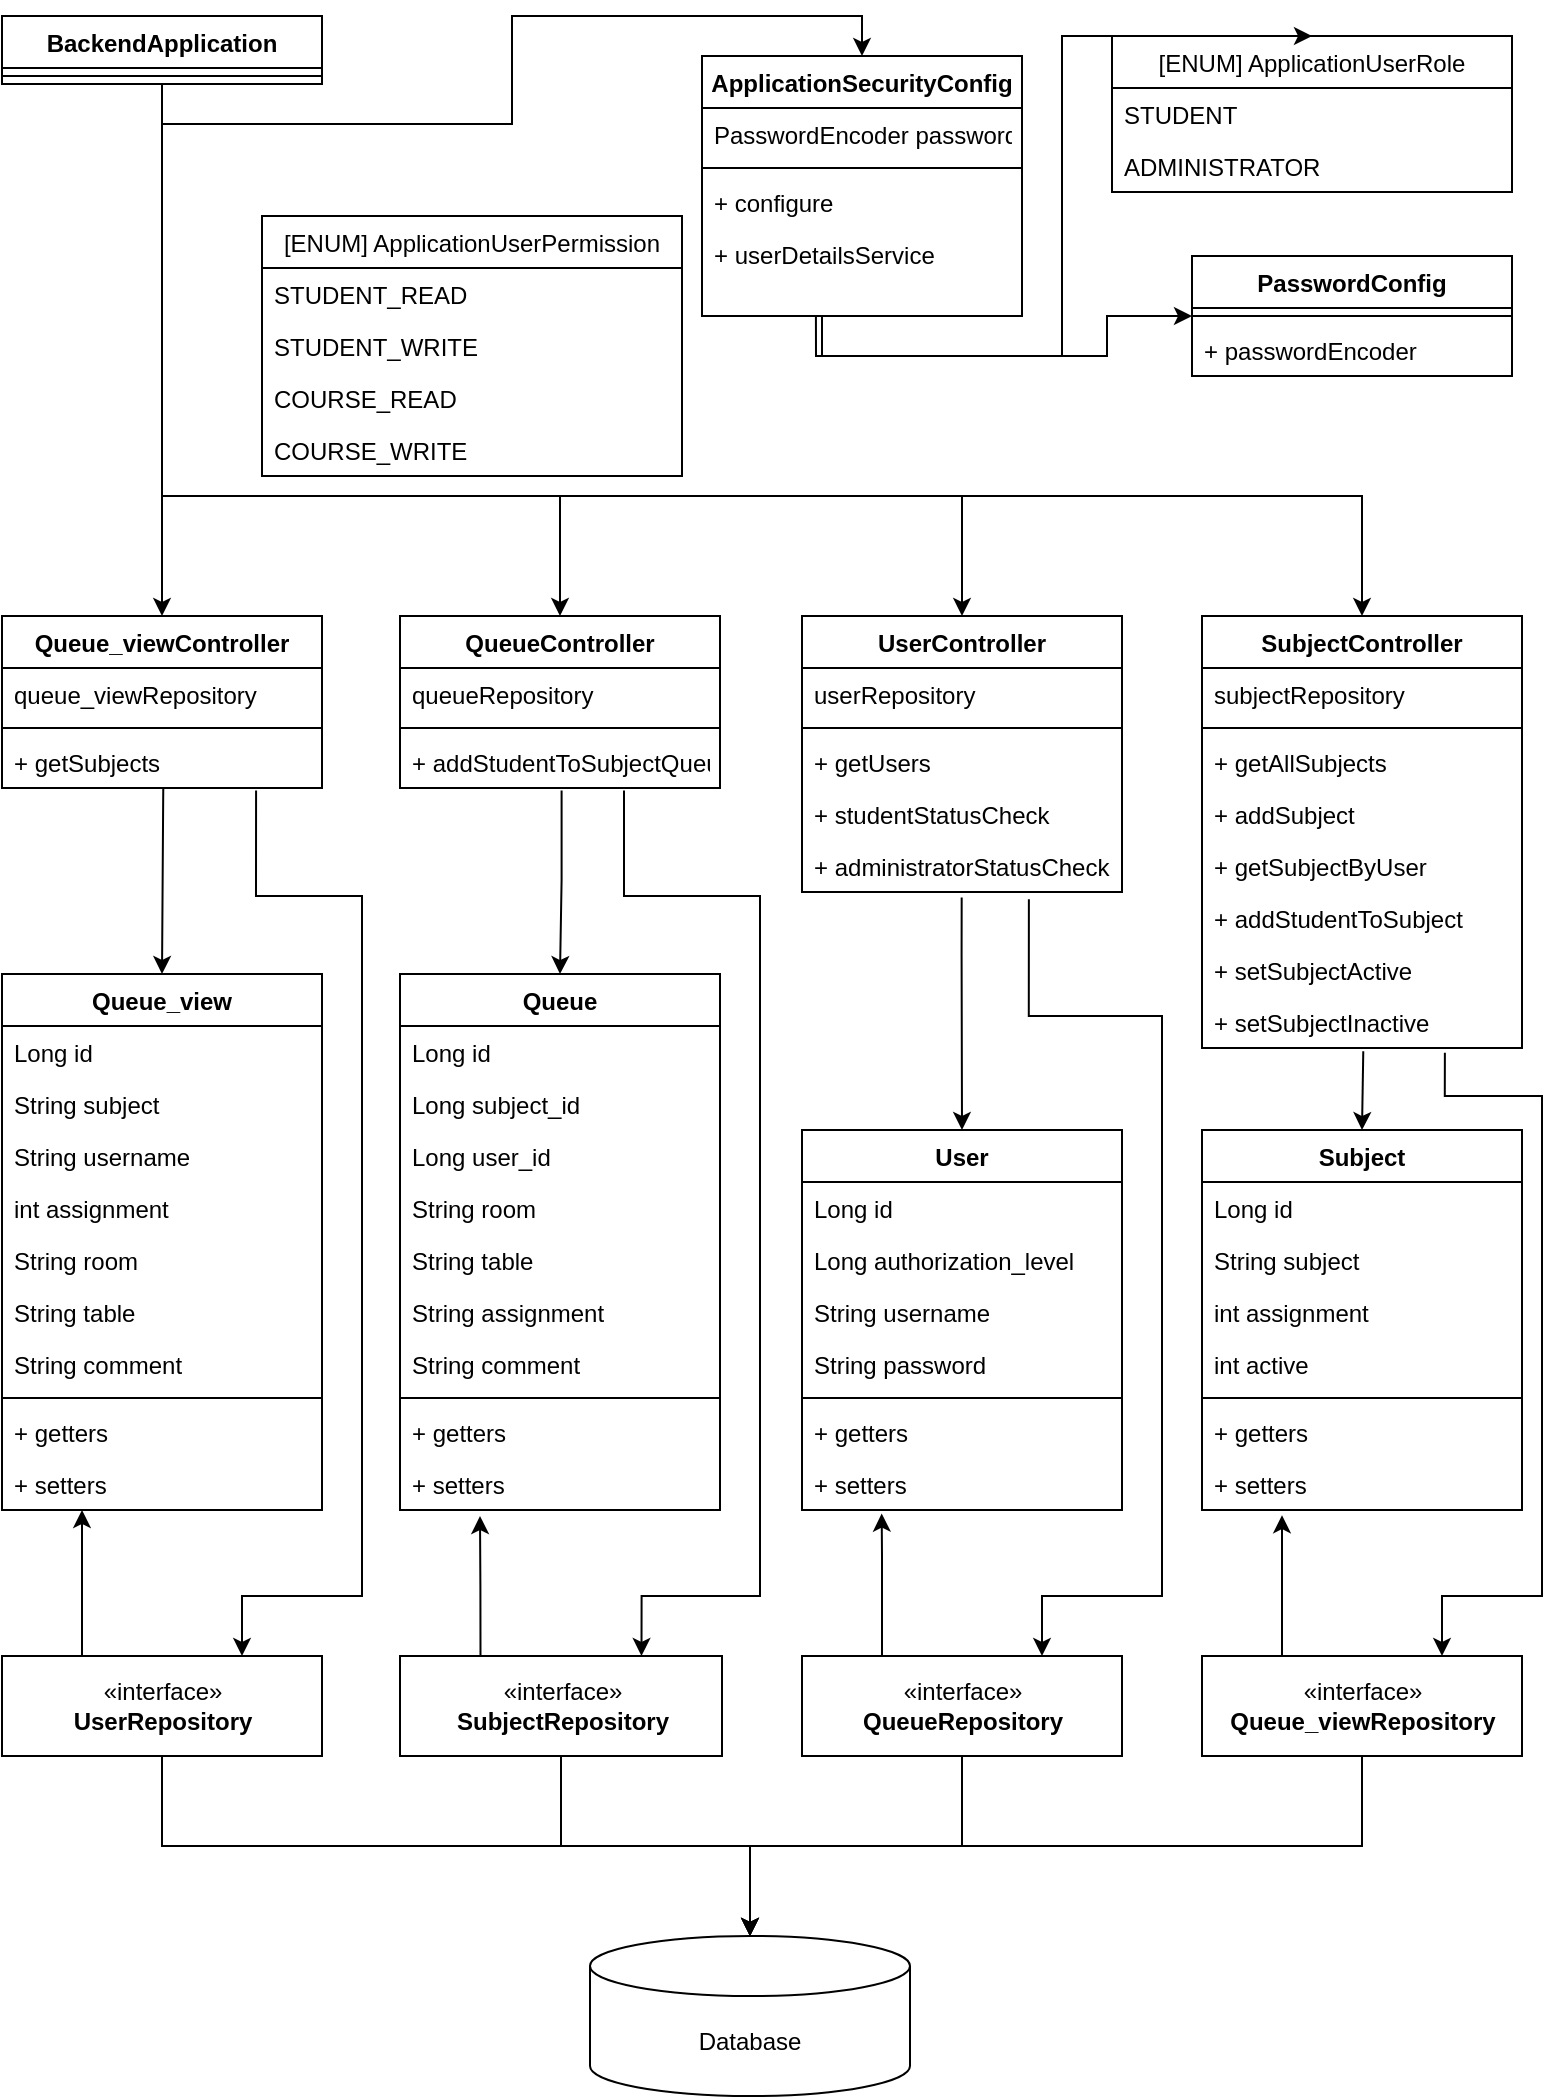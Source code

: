 <mxfile version="17.2.4" type="device"><diagram id="C5RBs43oDa-KdzZeNtuy" name="Page-1"><mxGraphModel dx="1248" dy="763" grid="1" gridSize="10" guides="1" tooltips="1" connect="1" arrows="1" fold="1" page="1" pageScale="1" pageWidth="827" pageHeight="1169" math="0" shadow="0"><root><mxCell id="WIyWlLk6GJQsqaUBKTNV-0"/><mxCell id="WIyWlLk6GJQsqaUBKTNV-1" parent="WIyWlLk6GJQsqaUBKTNV-0"/><mxCell id="aWFgKVn7jj0LcIWmfl-Z-0" value="Database" style="shape=cylinder3;whiteSpace=wrap;html=1;boundedLbl=1;backgroundOutline=1;size=15;" vertex="1" parent="WIyWlLk6GJQsqaUBKTNV-1"><mxGeometry x="334" y="1000" width="160" height="80" as="geometry"/></mxCell><mxCell id="aWFgKVn7jj0LcIWmfl-Z-5" style="edgeStyle=orthogonalEdgeStyle;rounded=0;orthogonalLoop=1;jettySize=auto;html=1;exitX=0.5;exitY=1;exitDx=0;exitDy=0;" edge="1" parent="WIyWlLk6GJQsqaUBKTNV-1" source="aWFgKVn7jj0LcIWmfl-Z-1" target="aWFgKVn7jj0LcIWmfl-Z-0"><mxGeometry relative="1" as="geometry"/></mxCell><mxCell id="aWFgKVn7jj0LcIWmfl-Z-110" style="edgeStyle=orthogonalEdgeStyle;rounded=0;orthogonalLoop=1;jettySize=auto;html=1;exitX=0.25;exitY=0;exitDx=0;exitDy=0;entryX=0.25;entryY=1;entryDx=0;entryDy=0;" edge="1" parent="WIyWlLk6GJQsqaUBKTNV-1" source="aWFgKVn7jj0LcIWmfl-Z-1" target="aWFgKVn7jj0LcIWmfl-Z-37"><mxGeometry relative="1" as="geometry"/></mxCell><mxCell id="aWFgKVn7jj0LcIWmfl-Z-1" value="«interface»&lt;br&gt;&lt;b&gt;UserRepository&lt;/b&gt;" style="html=1;" vertex="1" parent="WIyWlLk6GJQsqaUBKTNV-1"><mxGeometry x="40" y="860" width="160" height="50" as="geometry"/></mxCell><mxCell id="aWFgKVn7jj0LcIWmfl-Z-6" style="edgeStyle=orthogonalEdgeStyle;rounded=0;orthogonalLoop=1;jettySize=auto;html=1;exitX=0.5;exitY=1;exitDx=0;exitDy=0;entryX=0.5;entryY=0;entryDx=0;entryDy=0;entryPerimeter=0;" edge="1" parent="WIyWlLk6GJQsqaUBKTNV-1" source="aWFgKVn7jj0LcIWmfl-Z-2" target="aWFgKVn7jj0LcIWmfl-Z-0"><mxGeometry relative="1" as="geometry"><mxPoint x="399" y="990" as="targetPoint"/></mxGeometry></mxCell><mxCell id="aWFgKVn7jj0LcIWmfl-Z-111" style="edgeStyle=orthogonalEdgeStyle;rounded=0;orthogonalLoop=1;jettySize=auto;html=1;exitX=0.25;exitY=0;exitDx=0;exitDy=0;" edge="1" parent="WIyWlLk6GJQsqaUBKTNV-1" source="aWFgKVn7jj0LcIWmfl-Z-2"><mxGeometry relative="1" as="geometry"><mxPoint x="279" y="790" as="targetPoint"/></mxGeometry></mxCell><mxCell id="aWFgKVn7jj0LcIWmfl-Z-2" value="«interface»&lt;br&gt;&lt;b&gt;SubjectRepository&lt;/b&gt;" style="html=1;" vertex="1" parent="WIyWlLk6GJQsqaUBKTNV-1"><mxGeometry x="239" y="860" width="161" height="50" as="geometry"/></mxCell><mxCell id="aWFgKVn7jj0LcIWmfl-Z-7" style="edgeStyle=orthogonalEdgeStyle;rounded=0;orthogonalLoop=1;jettySize=auto;html=1;exitX=0.5;exitY=1;exitDx=0;exitDy=0;entryX=0.5;entryY=0;entryDx=0;entryDy=0;entryPerimeter=0;" edge="1" parent="WIyWlLk6GJQsqaUBKTNV-1" source="aWFgKVn7jj0LcIWmfl-Z-3" target="aWFgKVn7jj0LcIWmfl-Z-0"><mxGeometry relative="1" as="geometry"/></mxCell><mxCell id="aWFgKVn7jj0LcIWmfl-Z-112" style="edgeStyle=orthogonalEdgeStyle;rounded=0;orthogonalLoop=1;jettySize=auto;html=1;exitX=0.25;exitY=0;exitDx=0;exitDy=0;entryX=0.249;entryY=1.069;entryDx=0;entryDy=0;entryPerimeter=0;" edge="1" parent="WIyWlLk6GJQsqaUBKTNV-1" source="aWFgKVn7jj0LcIWmfl-Z-3" target="aWFgKVn7jj0LcIWmfl-Z-32"><mxGeometry relative="1" as="geometry"><Array as="points"><mxPoint x="480" y="810"/><mxPoint x="480" y="810"/></Array></mxGeometry></mxCell><mxCell id="aWFgKVn7jj0LcIWmfl-Z-3" value="«interface»&lt;br&gt;&lt;b&gt;QueueRepository&lt;/b&gt;" style="html=1;" vertex="1" parent="WIyWlLk6GJQsqaUBKTNV-1"><mxGeometry x="440" y="860" width="160" height="50" as="geometry"/></mxCell><mxCell id="aWFgKVn7jj0LcIWmfl-Z-8" style="edgeStyle=orthogonalEdgeStyle;rounded=0;orthogonalLoop=1;jettySize=auto;html=1;exitX=0.5;exitY=1;exitDx=0;exitDy=0;entryX=0.5;entryY=0;entryDx=0;entryDy=0;entryPerimeter=0;" edge="1" parent="WIyWlLk6GJQsqaUBKTNV-1" source="aWFgKVn7jj0LcIWmfl-Z-4" target="aWFgKVn7jj0LcIWmfl-Z-0"><mxGeometry relative="1" as="geometry"/></mxCell><mxCell id="aWFgKVn7jj0LcIWmfl-Z-121" style="edgeStyle=orthogonalEdgeStyle;rounded=0;orthogonalLoop=1;jettySize=auto;html=1;exitX=0.25;exitY=0;exitDx=0;exitDy=0;entryX=0.254;entryY=1.1;entryDx=0;entryDy=0;entryPerimeter=0;" edge="1" parent="WIyWlLk6GJQsqaUBKTNV-1" source="aWFgKVn7jj0LcIWmfl-Z-4" target="aWFgKVn7jj0LcIWmfl-Z-16"><mxGeometry relative="1" as="geometry"><mxPoint x="680" y="780" as="targetPoint"/><Array as="points"><mxPoint x="680" y="790"/></Array></mxGeometry></mxCell><mxCell id="aWFgKVn7jj0LcIWmfl-Z-4" value="«interface»&lt;br&gt;&lt;b&gt;Queue_viewRepository&lt;/b&gt;" style="html=1;" vertex="1" parent="WIyWlLk6GJQsqaUBKTNV-1"><mxGeometry x="640" y="860" width="160" height="50" as="geometry"/></mxCell><mxCell id="aWFgKVn7jj0LcIWmfl-Z-9" value="Subject" style="swimlane;fontStyle=1;align=center;verticalAlign=top;childLayout=stackLayout;horizontal=1;startSize=26;horizontalStack=0;resizeParent=1;resizeParentMax=0;resizeLast=0;collapsible=1;marginBottom=0;" vertex="1" parent="WIyWlLk6GJQsqaUBKTNV-1"><mxGeometry x="640" y="597" width="160" height="190" as="geometry"/></mxCell><mxCell id="aWFgKVn7jj0LcIWmfl-Z-10" value="Long id" style="text;strokeColor=none;fillColor=none;align=left;verticalAlign=top;spacingLeft=4;spacingRight=4;overflow=hidden;rotatable=0;points=[[0,0.5],[1,0.5]];portConstraint=eastwest;" vertex="1" parent="aWFgKVn7jj0LcIWmfl-Z-9"><mxGeometry y="26" width="160" height="26" as="geometry"/></mxCell><mxCell id="aWFgKVn7jj0LcIWmfl-Z-13" value="String subject" style="text;strokeColor=none;fillColor=none;align=left;verticalAlign=top;spacingLeft=4;spacingRight=4;overflow=hidden;rotatable=0;points=[[0,0.5],[1,0.5]];portConstraint=eastwest;" vertex="1" parent="aWFgKVn7jj0LcIWmfl-Z-9"><mxGeometry y="52" width="160" height="26" as="geometry"/></mxCell><mxCell id="aWFgKVn7jj0LcIWmfl-Z-14" value="int assignment" style="text;strokeColor=none;fillColor=none;align=left;verticalAlign=top;spacingLeft=4;spacingRight=4;overflow=hidden;rotatable=0;points=[[0,0.5],[1,0.5]];portConstraint=eastwest;" vertex="1" parent="aWFgKVn7jj0LcIWmfl-Z-9"><mxGeometry y="78" width="160" height="26" as="geometry"/></mxCell><mxCell id="aWFgKVn7jj0LcIWmfl-Z-15" value="int active" style="text;strokeColor=none;fillColor=none;align=left;verticalAlign=top;spacingLeft=4;spacingRight=4;overflow=hidden;rotatable=0;points=[[0,0.5],[1,0.5]];portConstraint=eastwest;" vertex="1" parent="aWFgKVn7jj0LcIWmfl-Z-9"><mxGeometry y="104" width="160" height="26" as="geometry"/></mxCell><mxCell id="aWFgKVn7jj0LcIWmfl-Z-11" value="" style="line;strokeWidth=1;fillColor=none;align=left;verticalAlign=middle;spacingTop=-1;spacingLeft=3;spacingRight=3;rotatable=0;labelPosition=right;points=[];portConstraint=eastwest;" vertex="1" parent="aWFgKVn7jj0LcIWmfl-Z-9"><mxGeometry y="130" width="160" height="8" as="geometry"/></mxCell><mxCell id="aWFgKVn7jj0LcIWmfl-Z-12" value="+ getters" style="text;strokeColor=none;fillColor=none;align=left;verticalAlign=top;spacingLeft=4;spacingRight=4;overflow=hidden;rotatable=0;points=[[0,0.5],[1,0.5]];portConstraint=eastwest;" vertex="1" parent="aWFgKVn7jj0LcIWmfl-Z-9"><mxGeometry y="138" width="160" height="26" as="geometry"/></mxCell><mxCell id="aWFgKVn7jj0LcIWmfl-Z-16" value="+ setters" style="text;strokeColor=none;fillColor=none;align=left;verticalAlign=top;spacingLeft=4;spacingRight=4;overflow=hidden;rotatable=0;points=[[0,0.5],[1,0.5]];portConstraint=eastwest;" vertex="1" parent="aWFgKVn7jj0LcIWmfl-Z-9"><mxGeometry y="164" width="160" height="26" as="geometry"/></mxCell><mxCell id="aWFgKVn7jj0LcIWmfl-Z-17" value="User" style="swimlane;fontStyle=1;align=center;verticalAlign=top;childLayout=stackLayout;horizontal=1;startSize=26;horizontalStack=0;resizeParent=1;resizeParentMax=0;resizeLast=0;collapsible=1;marginBottom=0;" vertex="1" parent="WIyWlLk6GJQsqaUBKTNV-1"><mxGeometry x="440" y="597" width="160" height="190" as="geometry"/></mxCell><mxCell id="aWFgKVn7jj0LcIWmfl-Z-18" value="Long id" style="text;strokeColor=none;fillColor=none;align=left;verticalAlign=top;spacingLeft=4;spacingRight=4;overflow=hidden;rotatable=0;points=[[0,0.5],[1,0.5]];portConstraint=eastwest;" vertex="1" parent="aWFgKVn7jj0LcIWmfl-Z-17"><mxGeometry y="26" width="160" height="26" as="geometry"/></mxCell><mxCell id="aWFgKVn7jj0LcIWmfl-Z-21" value="Long authorization_level" style="text;strokeColor=none;fillColor=none;align=left;verticalAlign=top;spacingLeft=4;spacingRight=4;overflow=hidden;rotatable=0;points=[[0,0.5],[1,0.5]];portConstraint=eastwest;" vertex="1" parent="aWFgKVn7jj0LcIWmfl-Z-17"><mxGeometry y="52" width="160" height="26" as="geometry"/></mxCell><mxCell id="aWFgKVn7jj0LcIWmfl-Z-22" value="String username" style="text;strokeColor=none;fillColor=none;align=left;verticalAlign=top;spacingLeft=4;spacingRight=4;overflow=hidden;rotatable=0;points=[[0,0.5],[1,0.5]];portConstraint=eastwest;" vertex="1" parent="aWFgKVn7jj0LcIWmfl-Z-17"><mxGeometry y="78" width="160" height="26" as="geometry"/></mxCell><mxCell id="aWFgKVn7jj0LcIWmfl-Z-31" value="String password" style="text;strokeColor=none;fillColor=none;align=left;verticalAlign=top;spacingLeft=4;spacingRight=4;overflow=hidden;rotatable=0;points=[[0,0.5],[1,0.5]];portConstraint=eastwest;" vertex="1" parent="aWFgKVn7jj0LcIWmfl-Z-17"><mxGeometry y="104" width="160" height="26" as="geometry"/></mxCell><mxCell id="aWFgKVn7jj0LcIWmfl-Z-19" value="" style="line;strokeWidth=1;fillColor=none;align=left;verticalAlign=middle;spacingTop=-1;spacingLeft=3;spacingRight=3;rotatable=0;labelPosition=right;points=[];portConstraint=eastwest;" vertex="1" parent="aWFgKVn7jj0LcIWmfl-Z-17"><mxGeometry y="130" width="160" height="8" as="geometry"/></mxCell><mxCell id="aWFgKVn7jj0LcIWmfl-Z-20" value="+ getters" style="text;strokeColor=none;fillColor=none;align=left;verticalAlign=top;spacingLeft=4;spacingRight=4;overflow=hidden;rotatable=0;points=[[0,0.5],[1,0.5]];portConstraint=eastwest;" vertex="1" parent="aWFgKVn7jj0LcIWmfl-Z-17"><mxGeometry y="138" width="160" height="26" as="geometry"/></mxCell><mxCell id="aWFgKVn7jj0LcIWmfl-Z-32" value="+ setters" style="text;strokeColor=none;fillColor=none;align=left;verticalAlign=top;spacingLeft=4;spacingRight=4;overflow=hidden;rotatable=0;points=[[0,0.5],[1,0.5]];portConstraint=eastwest;" vertex="1" parent="aWFgKVn7jj0LcIWmfl-Z-17"><mxGeometry y="164" width="160" height="26" as="geometry"/></mxCell><mxCell id="aWFgKVn7jj0LcIWmfl-Z-33" value="Queue" style="swimlane;fontStyle=1;align=center;verticalAlign=top;childLayout=stackLayout;horizontal=1;startSize=26;horizontalStack=0;resizeParent=1;resizeParentMax=0;resizeLast=0;collapsible=1;marginBottom=0;" vertex="1" parent="WIyWlLk6GJQsqaUBKTNV-1"><mxGeometry x="239" y="519" width="160" height="268" as="geometry"/></mxCell><mxCell id="aWFgKVn7jj0LcIWmfl-Z-34" value="Long id" style="text;strokeColor=none;fillColor=none;align=left;verticalAlign=top;spacingLeft=4;spacingRight=4;overflow=hidden;rotatable=0;points=[[0,0.5],[1,0.5]];portConstraint=eastwest;" vertex="1" parent="aWFgKVn7jj0LcIWmfl-Z-33"><mxGeometry y="26" width="160" height="26" as="geometry"/></mxCell><mxCell id="aWFgKVn7jj0LcIWmfl-Z-41" value="Long subject_id" style="text;strokeColor=none;fillColor=none;align=left;verticalAlign=top;spacingLeft=4;spacingRight=4;overflow=hidden;rotatable=0;points=[[0,0.5],[1,0.5]];portConstraint=eastwest;" vertex="1" parent="aWFgKVn7jj0LcIWmfl-Z-33"><mxGeometry y="52" width="160" height="26" as="geometry"/></mxCell><mxCell id="aWFgKVn7jj0LcIWmfl-Z-42" value="Long user_id" style="text;strokeColor=none;fillColor=none;align=left;verticalAlign=top;spacingLeft=4;spacingRight=4;overflow=hidden;rotatable=0;points=[[0,0.5],[1,0.5]];portConstraint=eastwest;" vertex="1" parent="aWFgKVn7jj0LcIWmfl-Z-33"><mxGeometry y="78" width="160" height="26" as="geometry"/></mxCell><mxCell id="aWFgKVn7jj0LcIWmfl-Z-43" value="String room" style="text;strokeColor=none;fillColor=none;align=left;verticalAlign=top;spacingLeft=4;spacingRight=4;overflow=hidden;rotatable=0;points=[[0,0.5],[1,0.5]];portConstraint=eastwest;" vertex="1" parent="aWFgKVn7jj0LcIWmfl-Z-33"><mxGeometry y="104" width="160" height="26" as="geometry"/></mxCell><mxCell id="aWFgKVn7jj0LcIWmfl-Z-44" value="String table" style="text;strokeColor=none;fillColor=none;align=left;verticalAlign=top;spacingLeft=4;spacingRight=4;overflow=hidden;rotatable=0;points=[[0,0.5],[1,0.5]];portConstraint=eastwest;" vertex="1" parent="aWFgKVn7jj0LcIWmfl-Z-33"><mxGeometry y="130" width="160" height="26" as="geometry"/></mxCell><mxCell id="aWFgKVn7jj0LcIWmfl-Z-45" value="String assignment" style="text;strokeColor=none;fillColor=none;align=left;verticalAlign=top;spacingLeft=4;spacingRight=4;overflow=hidden;rotatable=0;points=[[0,0.5],[1,0.5]];portConstraint=eastwest;" vertex="1" parent="aWFgKVn7jj0LcIWmfl-Z-33"><mxGeometry y="156" width="160" height="26" as="geometry"/></mxCell><mxCell id="aWFgKVn7jj0LcIWmfl-Z-47" value="String comment" style="text;strokeColor=none;fillColor=none;align=left;verticalAlign=top;spacingLeft=4;spacingRight=4;overflow=hidden;rotatable=0;points=[[0,0.5],[1,0.5]];portConstraint=eastwest;" vertex="1" parent="aWFgKVn7jj0LcIWmfl-Z-33"><mxGeometry y="182" width="160" height="26" as="geometry"/></mxCell><mxCell id="aWFgKVn7jj0LcIWmfl-Z-35" value="" style="line;strokeWidth=1;fillColor=none;align=left;verticalAlign=middle;spacingTop=-1;spacingLeft=3;spacingRight=3;rotatable=0;labelPosition=right;points=[];portConstraint=eastwest;" vertex="1" parent="aWFgKVn7jj0LcIWmfl-Z-33"><mxGeometry y="208" width="160" height="8" as="geometry"/></mxCell><mxCell id="aWFgKVn7jj0LcIWmfl-Z-36" value="+ getters" style="text;strokeColor=none;fillColor=none;align=left;verticalAlign=top;spacingLeft=4;spacingRight=4;overflow=hidden;rotatable=0;points=[[0,0.5],[1,0.5]];portConstraint=eastwest;" vertex="1" parent="aWFgKVn7jj0LcIWmfl-Z-33"><mxGeometry y="216" width="160" height="26" as="geometry"/></mxCell><mxCell id="aWFgKVn7jj0LcIWmfl-Z-46" value="+ setters" style="text;strokeColor=none;fillColor=none;align=left;verticalAlign=top;spacingLeft=4;spacingRight=4;overflow=hidden;rotatable=0;points=[[0,0.5],[1,0.5]];portConstraint=eastwest;" vertex="1" parent="aWFgKVn7jj0LcIWmfl-Z-33"><mxGeometry y="242" width="160" height="26" as="geometry"/></mxCell><mxCell id="aWFgKVn7jj0LcIWmfl-Z-37" value="Queue_view" style="swimlane;fontStyle=1;align=center;verticalAlign=top;childLayout=stackLayout;horizontal=1;startSize=26;horizontalStack=0;resizeParent=1;resizeParentMax=0;resizeLast=0;collapsible=1;marginBottom=0;" vertex="1" parent="WIyWlLk6GJQsqaUBKTNV-1"><mxGeometry x="40" y="519" width="160" height="268" as="geometry"/></mxCell><mxCell id="aWFgKVn7jj0LcIWmfl-Z-38" value="Long id" style="text;strokeColor=none;fillColor=none;align=left;verticalAlign=top;spacingLeft=4;spacingRight=4;overflow=hidden;rotatable=0;points=[[0,0.5],[1,0.5]];portConstraint=eastwest;" vertex="1" parent="aWFgKVn7jj0LcIWmfl-Z-37"><mxGeometry y="26" width="160" height="26" as="geometry"/></mxCell><mxCell id="aWFgKVn7jj0LcIWmfl-Z-48" value="String subject" style="text;strokeColor=none;fillColor=none;align=left;verticalAlign=top;spacingLeft=4;spacingRight=4;overflow=hidden;rotatable=0;points=[[0,0.5],[1,0.5]];portConstraint=eastwest;" vertex="1" parent="aWFgKVn7jj0LcIWmfl-Z-37"><mxGeometry y="52" width="160" height="26" as="geometry"/></mxCell><mxCell id="aWFgKVn7jj0LcIWmfl-Z-49" value="String username" style="text;strokeColor=none;fillColor=none;align=left;verticalAlign=top;spacingLeft=4;spacingRight=4;overflow=hidden;rotatable=0;points=[[0,0.5],[1,0.5]];portConstraint=eastwest;" vertex="1" parent="aWFgKVn7jj0LcIWmfl-Z-37"><mxGeometry y="78" width="160" height="26" as="geometry"/></mxCell><mxCell id="aWFgKVn7jj0LcIWmfl-Z-51" value="int assignment" style="text;strokeColor=none;fillColor=none;align=left;verticalAlign=top;spacingLeft=4;spacingRight=4;overflow=hidden;rotatable=0;points=[[0,0.5],[1,0.5]];portConstraint=eastwest;" vertex="1" parent="aWFgKVn7jj0LcIWmfl-Z-37"><mxGeometry y="104" width="160" height="26" as="geometry"/></mxCell><mxCell id="aWFgKVn7jj0LcIWmfl-Z-52" value="String room" style="text;strokeColor=none;fillColor=none;align=left;verticalAlign=top;spacingLeft=4;spacingRight=4;overflow=hidden;rotatable=0;points=[[0,0.5],[1,0.5]];portConstraint=eastwest;" vertex="1" parent="aWFgKVn7jj0LcIWmfl-Z-37"><mxGeometry y="130" width="160" height="26" as="geometry"/></mxCell><mxCell id="aWFgKVn7jj0LcIWmfl-Z-53" value="String table" style="text;strokeColor=none;fillColor=none;align=left;verticalAlign=top;spacingLeft=4;spacingRight=4;overflow=hidden;rotatable=0;points=[[0,0.5],[1,0.5]];portConstraint=eastwest;" vertex="1" parent="aWFgKVn7jj0LcIWmfl-Z-37"><mxGeometry y="156" width="160" height="26" as="geometry"/></mxCell><mxCell id="aWFgKVn7jj0LcIWmfl-Z-54" value="String comment" style="text;strokeColor=none;fillColor=none;align=left;verticalAlign=top;spacingLeft=4;spacingRight=4;overflow=hidden;rotatable=0;points=[[0,0.5],[1,0.5]];portConstraint=eastwest;" vertex="1" parent="aWFgKVn7jj0LcIWmfl-Z-37"><mxGeometry y="182" width="160" height="26" as="geometry"/></mxCell><mxCell id="aWFgKVn7jj0LcIWmfl-Z-39" value="" style="line;strokeWidth=1;fillColor=none;align=left;verticalAlign=middle;spacingTop=-1;spacingLeft=3;spacingRight=3;rotatable=0;labelPosition=right;points=[];portConstraint=eastwest;" vertex="1" parent="aWFgKVn7jj0LcIWmfl-Z-37"><mxGeometry y="208" width="160" height="8" as="geometry"/></mxCell><mxCell id="aWFgKVn7jj0LcIWmfl-Z-40" value="+ getters" style="text;strokeColor=none;fillColor=none;align=left;verticalAlign=top;spacingLeft=4;spacingRight=4;overflow=hidden;rotatable=0;points=[[0,0.5],[1,0.5]];portConstraint=eastwest;" vertex="1" parent="aWFgKVn7jj0LcIWmfl-Z-37"><mxGeometry y="216" width="160" height="26" as="geometry"/></mxCell><mxCell id="aWFgKVn7jj0LcIWmfl-Z-50" value="+ setters" style="text;strokeColor=none;fillColor=none;align=left;verticalAlign=top;spacingLeft=4;spacingRight=4;overflow=hidden;rotatable=0;points=[[0,0.5],[1,0.5]];portConstraint=eastwest;" vertex="1" parent="aWFgKVn7jj0LcIWmfl-Z-37"><mxGeometry y="242" width="160" height="26" as="geometry"/></mxCell><mxCell id="aWFgKVn7jj0LcIWmfl-Z-55" value="UserController" style="swimlane;fontStyle=1;align=center;verticalAlign=top;childLayout=stackLayout;horizontal=1;startSize=26;horizontalStack=0;resizeParent=1;resizeParentMax=0;resizeLast=0;collapsible=1;marginBottom=0;" vertex="1" parent="WIyWlLk6GJQsqaUBKTNV-1"><mxGeometry x="440" y="340" width="160" height="138" as="geometry"/></mxCell><mxCell id="aWFgKVn7jj0LcIWmfl-Z-56" value="userRepository" style="text;strokeColor=none;fillColor=none;align=left;verticalAlign=top;spacingLeft=4;spacingRight=4;overflow=hidden;rotatable=0;points=[[0,0.5],[1,0.5]];portConstraint=eastwest;" vertex="1" parent="aWFgKVn7jj0LcIWmfl-Z-55"><mxGeometry y="26" width="160" height="26" as="geometry"/></mxCell><mxCell id="aWFgKVn7jj0LcIWmfl-Z-57" value="" style="line;strokeWidth=1;fillColor=none;align=left;verticalAlign=middle;spacingTop=-1;spacingLeft=3;spacingRight=3;rotatable=0;labelPosition=right;points=[];portConstraint=eastwest;" vertex="1" parent="aWFgKVn7jj0LcIWmfl-Z-55"><mxGeometry y="52" width="160" height="8" as="geometry"/></mxCell><mxCell id="aWFgKVn7jj0LcIWmfl-Z-58" value="+ getUsers" style="text;strokeColor=none;fillColor=none;align=left;verticalAlign=top;spacingLeft=4;spacingRight=4;overflow=hidden;rotatable=0;points=[[0,0.5],[1,0.5]];portConstraint=eastwest;" vertex="1" parent="aWFgKVn7jj0LcIWmfl-Z-55"><mxGeometry y="60" width="160" height="26" as="geometry"/></mxCell><mxCell id="aWFgKVn7jj0LcIWmfl-Z-71" value="+ studentStatusCheck" style="text;strokeColor=none;fillColor=none;align=left;verticalAlign=top;spacingLeft=4;spacingRight=4;overflow=hidden;rotatable=0;points=[[0,0.5],[1,0.5]];portConstraint=eastwest;" vertex="1" parent="aWFgKVn7jj0LcIWmfl-Z-55"><mxGeometry y="86" width="160" height="26" as="geometry"/></mxCell><mxCell id="aWFgKVn7jj0LcIWmfl-Z-72" value="+ administratorStatusCheck" style="text;strokeColor=none;fillColor=none;align=left;verticalAlign=top;spacingLeft=4;spacingRight=4;overflow=hidden;rotatable=0;points=[[0,0.5],[1,0.5]];portConstraint=eastwest;" vertex="1" parent="aWFgKVn7jj0LcIWmfl-Z-55"><mxGeometry y="112" width="160" height="26" as="geometry"/></mxCell><mxCell id="aWFgKVn7jj0LcIWmfl-Z-59" value="SubjectController&#10;" style="swimlane;fontStyle=1;align=center;verticalAlign=top;childLayout=stackLayout;horizontal=1;startSize=26;horizontalStack=0;resizeParent=1;resizeParentMax=0;resizeLast=0;collapsible=1;marginBottom=0;" vertex="1" parent="WIyWlLk6GJQsqaUBKTNV-1"><mxGeometry x="640" y="340" width="160" height="216" as="geometry"/></mxCell><mxCell id="aWFgKVn7jj0LcIWmfl-Z-60" value="subjectRepository" style="text;strokeColor=none;fillColor=none;align=left;verticalAlign=top;spacingLeft=4;spacingRight=4;overflow=hidden;rotatable=0;points=[[0,0.5],[1,0.5]];portConstraint=eastwest;" vertex="1" parent="aWFgKVn7jj0LcIWmfl-Z-59"><mxGeometry y="26" width="160" height="26" as="geometry"/></mxCell><mxCell id="aWFgKVn7jj0LcIWmfl-Z-61" value="" style="line;strokeWidth=1;fillColor=none;align=left;verticalAlign=middle;spacingTop=-1;spacingLeft=3;spacingRight=3;rotatable=0;labelPosition=right;points=[];portConstraint=eastwest;" vertex="1" parent="aWFgKVn7jj0LcIWmfl-Z-59"><mxGeometry y="52" width="160" height="8" as="geometry"/></mxCell><mxCell id="aWFgKVn7jj0LcIWmfl-Z-62" value="+ getAllSubjects" style="text;strokeColor=none;fillColor=none;align=left;verticalAlign=top;spacingLeft=4;spacingRight=4;overflow=hidden;rotatable=0;points=[[0,0.5],[1,0.5]];portConstraint=eastwest;" vertex="1" parent="aWFgKVn7jj0LcIWmfl-Z-59"><mxGeometry y="60" width="160" height="26" as="geometry"/></mxCell><mxCell id="aWFgKVn7jj0LcIWmfl-Z-73" value="+ addSubject" style="text;strokeColor=none;fillColor=none;align=left;verticalAlign=top;spacingLeft=4;spacingRight=4;overflow=hidden;rotatable=0;points=[[0,0.5],[1,0.5]];portConstraint=eastwest;" vertex="1" parent="aWFgKVn7jj0LcIWmfl-Z-59"><mxGeometry y="86" width="160" height="26" as="geometry"/></mxCell><mxCell id="aWFgKVn7jj0LcIWmfl-Z-74" value="+ getSubjectByUser" style="text;strokeColor=none;fillColor=none;align=left;verticalAlign=top;spacingLeft=4;spacingRight=4;overflow=hidden;rotatable=0;points=[[0,0.5],[1,0.5]];portConstraint=eastwest;" vertex="1" parent="aWFgKVn7jj0LcIWmfl-Z-59"><mxGeometry y="112" width="160" height="26" as="geometry"/></mxCell><mxCell id="aWFgKVn7jj0LcIWmfl-Z-75" value="+ addStudentToSubject" style="text;strokeColor=none;fillColor=none;align=left;verticalAlign=top;spacingLeft=4;spacingRight=4;overflow=hidden;rotatable=0;points=[[0,0.5],[1,0.5]];portConstraint=eastwest;" vertex="1" parent="aWFgKVn7jj0LcIWmfl-Z-59"><mxGeometry y="138" width="160" height="26" as="geometry"/></mxCell><mxCell id="aWFgKVn7jj0LcIWmfl-Z-76" value="+ setSubjectActive" style="text;strokeColor=none;fillColor=none;align=left;verticalAlign=top;spacingLeft=4;spacingRight=4;overflow=hidden;rotatable=0;points=[[0,0.5],[1,0.5]];portConstraint=eastwest;" vertex="1" parent="aWFgKVn7jj0LcIWmfl-Z-59"><mxGeometry y="164" width="160" height="26" as="geometry"/></mxCell><mxCell id="aWFgKVn7jj0LcIWmfl-Z-77" value="+ setSubjectInactive" style="text;strokeColor=none;fillColor=none;align=left;verticalAlign=top;spacingLeft=4;spacingRight=4;overflow=hidden;rotatable=0;points=[[0,0.5],[1,0.5]];portConstraint=eastwest;" vertex="1" parent="aWFgKVn7jj0LcIWmfl-Z-59"><mxGeometry y="190" width="160" height="26" as="geometry"/></mxCell><mxCell id="aWFgKVn7jj0LcIWmfl-Z-63" value="QueueController&#10;" style="swimlane;fontStyle=1;align=center;verticalAlign=top;childLayout=stackLayout;horizontal=1;startSize=26;horizontalStack=0;resizeParent=1;resizeParentMax=0;resizeLast=0;collapsible=1;marginBottom=0;" vertex="1" parent="WIyWlLk6GJQsqaUBKTNV-1"><mxGeometry x="239" y="340" width="160" height="86" as="geometry"/></mxCell><mxCell id="aWFgKVn7jj0LcIWmfl-Z-64" value="queueRepository" style="text;strokeColor=none;fillColor=none;align=left;verticalAlign=top;spacingLeft=4;spacingRight=4;overflow=hidden;rotatable=0;points=[[0,0.5],[1,0.5]];portConstraint=eastwest;" vertex="1" parent="aWFgKVn7jj0LcIWmfl-Z-63"><mxGeometry y="26" width="160" height="26" as="geometry"/></mxCell><mxCell id="aWFgKVn7jj0LcIWmfl-Z-65" value="" style="line;strokeWidth=1;fillColor=none;align=left;verticalAlign=middle;spacingTop=-1;spacingLeft=3;spacingRight=3;rotatable=0;labelPosition=right;points=[];portConstraint=eastwest;" vertex="1" parent="aWFgKVn7jj0LcIWmfl-Z-63"><mxGeometry y="52" width="160" height="8" as="geometry"/></mxCell><mxCell id="aWFgKVn7jj0LcIWmfl-Z-66" value="+ addStudentToSubjectQueue" style="text;strokeColor=none;fillColor=none;align=left;verticalAlign=top;spacingLeft=4;spacingRight=4;overflow=hidden;rotatable=0;points=[[0,0.5],[1,0.5]];portConstraint=eastwest;" vertex="1" parent="aWFgKVn7jj0LcIWmfl-Z-63"><mxGeometry y="60" width="160" height="26" as="geometry"/></mxCell><mxCell id="aWFgKVn7jj0LcIWmfl-Z-67" value="Queue_viewController" style="swimlane;fontStyle=1;align=center;verticalAlign=top;childLayout=stackLayout;horizontal=1;startSize=26;horizontalStack=0;resizeParent=1;resizeParentMax=0;resizeLast=0;collapsible=1;marginBottom=0;" vertex="1" parent="WIyWlLk6GJQsqaUBKTNV-1"><mxGeometry x="40" y="340" width="160" height="86" as="geometry"/></mxCell><mxCell id="aWFgKVn7jj0LcIWmfl-Z-68" value="queue_viewRepository" style="text;strokeColor=none;fillColor=none;align=left;verticalAlign=top;spacingLeft=4;spacingRight=4;overflow=hidden;rotatable=0;points=[[0,0.5],[1,0.5]];portConstraint=eastwest;" vertex="1" parent="aWFgKVn7jj0LcIWmfl-Z-67"><mxGeometry y="26" width="160" height="26" as="geometry"/></mxCell><mxCell id="aWFgKVn7jj0LcIWmfl-Z-69" value="" style="line;strokeWidth=1;fillColor=none;align=left;verticalAlign=middle;spacingTop=-1;spacingLeft=3;spacingRight=3;rotatable=0;labelPosition=right;points=[];portConstraint=eastwest;" vertex="1" parent="aWFgKVn7jj0LcIWmfl-Z-67"><mxGeometry y="52" width="160" height="8" as="geometry"/></mxCell><mxCell id="aWFgKVn7jj0LcIWmfl-Z-70" value="+ getSubjects" style="text;strokeColor=none;fillColor=none;align=left;verticalAlign=top;spacingLeft=4;spacingRight=4;overflow=hidden;rotatable=0;points=[[0,0.5],[1,0.5]];portConstraint=eastwest;" vertex="1" parent="aWFgKVn7jj0LcIWmfl-Z-67"><mxGeometry y="60" width="160" height="26" as="geometry"/></mxCell><mxCell id="aWFgKVn7jj0LcIWmfl-Z-102" style="edgeStyle=orthogonalEdgeStyle;rounded=0;orthogonalLoop=1;jettySize=auto;html=1;exitX=0.5;exitY=1;exitDx=0;exitDy=0;entryX=0.5;entryY=0;entryDx=0;entryDy=0;" edge="1" parent="WIyWlLk6GJQsqaUBKTNV-1" source="aWFgKVn7jj0LcIWmfl-Z-79" target="aWFgKVn7jj0LcIWmfl-Z-87"><mxGeometry relative="1" as="geometry"/></mxCell><mxCell id="aWFgKVn7jj0LcIWmfl-Z-105" style="edgeStyle=orthogonalEdgeStyle;rounded=0;orthogonalLoop=1;jettySize=auto;html=1;exitX=0.5;exitY=1;exitDx=0;exitDy=0;entryX=0.5;entryY=0;entryDx=0;entryDy=0;" edge="1" parent="WIyWlLk6GJQsqaUBKTNV-1" source="aWFgKVn7jj0LcIWmfl-Z-79" target="aWFgKVn7jj0LcIWmfl-Z-59"><mxGeometry relative="1" as="geometry"><Array as="points"><mxPoint x="120" y="280"/><mxPoint x="720" y="280"/></Array></mxGeometry></mxCell><mxCell id="aWFgKVn7jj0LcIWmfl-Z-106" style="edgeStyle=orthogonalEdgeStyle;rounded=0;orthogonalLoop=1;jettySize=auto;html=1;exitX=0.5;exitY=1;exitDx=0;exitDy=0;" edge="1" parent="WIyWlLk6GJQsqaUBKTNV-1" source="aWFgKVn7jj0LcIWmfl-Z-79" target="aWFgKVn7jj0LcIWmfl-Z-55"><mxGeometry relative="1" as="geometry"><Array as="points"><mxPoint x="120" y="280"/><mxPoint x="520" y="280"/></Array></mxGeometry></mxCell><mxCell id="aWFgKVn7jj0LcIWmfl-Z-107" style="edgeStyle=orthogonalEdgeStyle;rounded=0;orthogonalLoop=1;jettySize=auto;html=1;exitX=0.5;exitY=1;exitDx=0;exitDy=0;entryX=0.5;entryY=0;entryDx=0;entryDy=0;" edge="1" parent="WIyWlLk6GJQsqaUBKTNV-1" source="aWFgKVn7jj0LcIWmfl-Z-79" target="aWFgKVn7jj0LcIWmfl-Z-63"><mxGeometry relative="1" as="geometry"><Array as="points"><mxPoint x="120" y="280"/><mxPoint x="319" y="280"/></Array></mxGeometry></mxCell><mxCell id="aWFgKVn7jj0LcIWmfl-Z-108" style="edgeStyle=orthogonalEdgeStyle;rounded=0;orthogonalLoop=1;jettySize=auto;html=1;exitX=0.5;exitY=1;exitDx=0;exitDy=0;entryX=0.5;entryY=0;entryDx=0;entryDy=0;" edge="1" parent="WIyWlLk6GJQsqaUBKTNV-1" source="aWFgKVn7jj0LcIWmfl-Z-79" target="aWFgKVn7jj0LcIWmfl-Z-67"><mxGeometry relative="1" as="geometry"/></mxCell><mxCell id="aWFgKVn7jj0LcIWmfl-Z-79" value="BackendApplication" style="swimlane;fontStyle=1;align=center;verticalAlign=top;childLayout=stackLayout;horizontal=1;startSize=26;horizontalStack=0;resizeParent=1;resizeParentMax=0;resizeLast=0;collapsible=1;marginBottom=0;" vertex="1" parent="WIyWlLk6GJQsqaUBKTNV-1"><mxGeometry x="40" y="40" width="160" height="34" as="geometry"/></mxCell><mxCell id="aWFgKVn7jj0LcIWmfl-Z-81" value="" style="line;strokeWidth=1;fillColor=none;align=left;verticalAlign=middle;spacingTop=-1;spacingLeft=3;spacingRight=3;rotatable=0;labelPosition=right;points=[];portConstraint=eastwest;" vertex="1" parent="aWFgKVn7jj0LcIWmfl-Z-79"><mxGeometry y="26" width="160" height="8" as="geometry"/></mxCell><mxCell id="aWFgKVn7jj0LcIWmfl-Z-83" value="PasswordConfig" style="swimlane;fontStyle=1;align=center;verticalAlign=top;childLayout=stackLayout;horizontal=1;startSize=26;horizontalStack=0;resizeParent=1;resizeParentMax=0;resizeLast=0;collapsible=1;marginBottom=0;" vertex="1" parent="WIyWlLk6GJQsqaUBKTNV-1"><mxGeometry x="635" y="160" width="160" height="60" as="geometry"/></mxCell><mxCell id="aWFgKVn7jj0LcIWmfl-Z-85" value="" style="line;strokeWidth=1;fillColor=none;align=left;verticalAlign=middle;spacingTop=-1;spacingLeft=3;spacingRight=3;rotatable=0;labelPosition=right;points=[];portConstraint=eastwest;" vertex="1" parent="aWFgKVn7jj0LcIWmfl-Z-83"><mxGeometry y="26" width="160" height="8" as="geometry"/></mxCell><mxCell id="aWFgKVn7jj0LcIWmfl-Z-86" value="+ passwordEncoder" style="text;strokeColor=none;fillColor=none;align=left;verticalAlign=top;spacingLeft=4;spacingRight=4;overflow=hidden;rotatable=0;points=[[0,0.5],[1,0.5]];portConstraint=eastwest;" vertex="1" parent="aWFgKVn7jj0LcIWmfl-Z-83"><mxGeometry y="34" width="160" height="26" as="geometry"/></mxCell><mxCell id="aWFgKVn7jj0LcIWmfl-Z-87" value="ApplicationSecurityConfig" style="swimlane;fontStyle=1;align=center;verticalAlign=top;childLayout=stackLayout;horizontal=1;startSize=26;horizontalStack=0;resizeParent=1;resizeParentMax=0;resizeLast=0;collapsible=1;marginBottom=0;" vertex="1" parent="WIyWlLk6GJQsqaUBKTNV-1"><mxGeometry x="390" y="60" width="160" height="130" as="geometry"/></mxCell><mxCell id="aWFgKVn7jj0LcIWmfl-Z-88" value="PasswordEncoder passwordEncoder" style="text;strokeColor=none;fillColor=none;align=left;verticalAlign=top;spacingLeft=4;spacingRight=4;overflow=hidden;rotatable=0;points=[[0,0.5],[1,0.5]];portConstraint=eastwest;" vertex="1" parent="aWFgKVn7jj0LcIWmfl-Z-87"><mxGeometry y="26" width="160" height="26" as="geometry"/></mxCell><mxCell id="aWFgKVn7jj0LcIWmfl-Z-89" value="" style="line;strokeWidth=1;fillColor=none;align=left;verticalAlign=middle;spacingTop=-1;spacingLeft=3;spacingRight=3;rotatable=0;labelPosition=right;points=[];portConstraint=eastwest;" vertex="1" parent="aWFgKVn7jj0LcIWmfl-Z-87"><mxGeometry y="52" width="160" height="8" as="geometry"/></mxCell><mxCell id="aWFgKVn7jj0LcIWmfl-Z-90" value="+ configure" style="text;strokeColor=none;fillColor=none;align=left;verticalAlign=top;spacingLeft=4;spacingRight=4;overflow=hidden;rotatable=0;points=[[0,0.5],[1,0.5]];portConstraint=eastwest;" vertex="1" parent="aWFgKVn7jj0LcIWmfl-Z-87"><mxGeometry y="60" width="160" height="26" as="geometry"/></mxCell><mxCell id="aWFgKVn7jj0LcIWmfl-Z-91" value="+ userDetailsService" style="text;strokeColor=none;fillColor=none;align=left;verticalAlign=top;spacingLeft=4;spacingRight=4;overflow=hidden;rotatable=0;points=[[0,0.5],[1,0.5]];portConstraint=eastwest;" vertex="1" parent="aWFgKVn7jj0LcIWmfl-Z-87"><mxGeometry y="86" width="160" height="44" as="geometry"/></mxCell><mxCell id="aWFgKVn7jj0LcIWmfl-Z-92" value="[ENUM] ApplicationUserPermission" style="swimlane;fontStyle=0;childLayout=stackLayout;horizontal=1;startSize=26;fillColor=none;horizontalStack=0;resizeParent=1;resizeParentMax=0;resizeLast=0;collapsible=1;marginBottom=0;" vertex="1" parent="WIyWlLk6GJQsqaUBKTNV-1"><mxGeometry x="170" y="140" width="210" height="130" as="geometry"/></mxCell><mxCell id="aWFgKVn7jj0LcIWmfl-Z-93" value="STUDENT_READ" style="text;strokeColor=none;fillColor=none;align=left;verticalAlign=top;spacingLeft=4;spacingRight=4;overflow=hidden;rotatable=0;points=[[0,0.5],[1,0.5]];portConstraint=eastwest;" vertex="1" parent="aWFgKVn7jj0LcIWmfl-Z-92"><mxGeometry y="26" width="210" height="26" as="geometry"/></mxCell><mxCell id="aWFgKVn7jj0LcIWmfl-Z-94" value="STUDENT_WRITE" style="text;strokeColor=none;fillColor=none;align=left;verticalAlign=top;spacingLeft=4;spacingRight=4;overflow=hidden;rotatable=0;points=[[0,0.5],[1,0.5]];portConstraint=eastwest;" vertex="1" parent="aWFgKVn7jj0LcIWmfl-Z-92"><mxGeometry y="52" width="210" height="26" as="geometry"/></mxCell><mxCell id="aWFgKVn7jj0LcIWmfl-Z-95" value="COURSE_READ" style="text;strokeColor=none;fillColor=none;align=left;verticalAlign=top;spacingLeft=4;spacingRight=4;overflow=hidden;rotatable=0;points=[[0,0.5],[1,0.5]];portConstraint=eastwest;" vertex="1" parent="aWFgKVn7jj0LcIWmfl-Z-92"><mxGeometry y="78" width="210" height="26" as="geometry"/></mxCell><mxCell id="aWFgKVn7jj0LcIWmfl-Z-100" value="COURSE_WRITE" style="text;strokeColor=none;fillColor=none;align=left;verticalAlign=top;spacingLeft=4;spacingRight=4;overflow=hidden;rotatable=0;points=[[0,0.5],[1,0.5]];portConstraint=eastwest;" vertex="1" parent="aWFgKVn7jj0LcIWmfl-Z-92"><mxGeometry y="104" width="210" height="26" as="geometry"/></mxCell><mxCell id="aWFgKVn7jj0LcIWmfl-Z-96" value="[ENUM] ApplicationUserRole" style="swimlane;fontStyle=0;childLayout=stackLayout;horizontal=1;startSize=26;fillColor=none;horizontalStack=0;resizeParent=1;resizeParentMax=0;resizeLast=0;collapsible=1;marginBottom=0;" vertex="1" parent="WIyWlLk6GJQsqaUBKTNV-1"><mxGeometry x="595" y="50" width="200" height="78" as="geometry"/></mxCell><mxCell id="aWFgKVn7jj0LcIWmfl-Z-97" value="STUDENT" style="text;strokeColor=none;fillColor=none;align=left;verticalAlign=top;spacingLeft=4;spacingRight=4;overflow=hidden;rotatable=0;points=[[0,0.5],[1,0.5]];portConstraint=eastwest;" vertex="1" parent="aWFgKVn7jj0LcIWmfl-Z-96"><mxGeometry y="26" width="200" height="26" as="geometry"/></mxCell><mxCell id="aWFgKVn7jj0LcIWmfl-Z-98" value="ADMINISTRATOR" style="text;strokeColor=none;fillColor=none;align=left;verticalAlign=top;spacingLeft=4;spacingRight=4;overflow=hidden;rotatable=0;points=[[0,0.5],[1,0.5]];portConstraint=eastwest;" vertex="1" parent="aWFgKVn7jj0LcIWmfl-Z-96"><mxGeometry y="52" width="200" height="26" as="geometry"/></mxCell><mxCell id="aWFgKVn7jj0LcIWmfl-Z-103" style="edgeStyle=orthogonalEdgeStyle;rounded=0;orthogonalLoop=1;jettySize=auto;html=1;exitX=0.356;exitY=1.009;exitDx=0;exitDy=0;exitPerimeter=0;" edge="1" parent="WIyWlLk6GJQsqaUBKTNV-1" source="aWFgKVn7jj0LcIWmfl-Z-91" target="aWFgKVn7jj0LcIWmfl-Z-83"><mxGeometry relative="1" as="geometry"/></mxCell><mxCell id="aWFgKVn7jj0LcIWmfl-Z-104" style="edgeStyle=orthogonalEdgeStyle;rounded=0;orthogonalLoop=1;jettySize=auto;html=1;entryX=0.5;entryY=0;entryDx=0;entryDy=0;" edge="1" parent="WIyWlLk6GJQsqaUBKTNV-1" target="aWFgKVn7jj0LcIWmfl-Z-96"><mxGeometry relative="1" as="geometry"><mxPoint x="440" y="190" as="sourcePoint"/><Array as="points"><mxPoint x="450" y="190"/><mxPoint x="450" y="210"/><mxPoint x="570" y="210"/><mxPoint x="570" y="50"/></Array></mxGeometry></mxCell><mxCell id="aWFgKVn7jj0LcIWmfl-Z-109" style="edgeStyle=orthogonalEdgeStyle;rounded=0;orthogonalLoop=1;jettySize=auto;html=1;exitX=0.504;exitY=1.015;exitDx=0;exitDy=0;entryX=0.5;entryY=0;entryDx=0;entryDy=0;exitPerimeter=0;" edge="1" parent="WIyWlLk6GJQsqaUBKTNV-1" source="aWFgKVn7jj0LcIWmfl-Z-70" target="aWFgKVn7jj0LcIWmfl-Z-37"><mxGeometry relative="1" as="geometry"><Array as="points"><mxPoint x="121" y="430"/></Array></mxGeometry></mxCell><mxCell id="aWFgKVn7jj0LcIWmfl-Z-114" style="edgeStyle=orthogonalEdgeStyle;rounded=0;orthogonalLoop=1;jettySize=auto;html=1;exitX=0.794;exitY=1.046;exitDx=0;exitDy=0;entryX=0.75;entryY=0;entryDx=0;entryDy=0;exitPerimeter=0;" edge="1" parent="WIyWlLk6GJQsqaUBKTNV-1" source="aWFgKVn7jj0LcIWmfl-Z-70" target="aWFgKVn7jj0LcIWmfl-Z-1"><mxGeometry relative="1" as="geometry"><Array as="points"><mxPoint x="167" y="480"/><mxPoint x="220" y="480"/><mxPoint x="220" y="830"/><mxPoint x="160" y="830"/></Array></mxGeometry></mxCell><mxCell id="aWFgKVn7jj0LcIWmfl-Z-115" style="edgeStyle=orthogonalEdgeStyle;rounded=0;orthogonalLoop=1;jettySize=auto;html=1;exitX=0.7;exitY=1.046;exitDx=0;exitDy=0;entryX=0.75;entryY=0;entryDx=0;entryDy=0;exitPerimeter=0;" edge="1" parent="WIyWlLk6GJQsqaUBKTNV-1" source="aWFgKVn7jj0LcIWmfl-Z-66" target="aWFgKVn7jj0LcIWmfl-Z-2"><mxGeometry relative="1" as="geometry"><Array as="points"><mxPoint x="351" y="480"/><mxPoint x="419" y="480"/><mxPoint x="419" y="830"/><mxPoint x="360" y="830"/></Array></mxGeometry></mxCell><mxCell id="aWFgKVn7jj0LcIWmfl-Z-116" style="edgeStyle=orthogonalEdgeStyle;rounded=0;orthogonalLoop=1;jettySize=auto;html=1;exitX=0.505;exitY=1.046;exitDx=0;exitDy=0;exitPerimeter=0;" edge="1" parent="WIyWlLk6GJQsqaUBKTNV-1" source="aWFgKVn7jj0LcIWmfl-Z-66" target="aWFgKVn7jj0LcIWmfl-Z-33"><mxGeometry relative="1" as="geometry"><Array as="points"><mxPoint x="320" y="472"/><mxPoint x="319" y="472"/></Array></mxGeometry></mxCell><mxCell id="aWFgKVn7jj0LcIWmfl-Z-117" style="edgeStyle=orthogonalEdgeStyle;rounded=0;orthogonalLoop=1;jettySize=auto;html=1;exitX=0.709;exitY=1.138;exitDx=0;exitDy=0;entryX=0.75;entryY=0;entryDx=0;entryDy=0;exitPerimeter=0;" edge="1" parent="WIyWlLk6GJQsqaUBKTNV-1" source="aWFgKVn7jj0LcIWmfl-Z-72" target="aWFgKVn7jj0LcIWmfl-Z-3"><mxGeometry relative="1" as="geometry"><Array as="points"><mxPoint x="553" y="540"/><mxPoint x="620" y="540"/><mxPoint x="620" y="830"/><mxPoint x="560" y="830"/></Array></mxGeometry></mxCell><mxCell id="aWFgKVn7jj0LcIWmfl-Z-118" style="edgeStyle=orthogonalEdgeStyle;rounded=0;orthogonalLoop=1;jettySize=auto;html=1;exitX=0.499;exitY=1.108;exitDx=0;exitDy=0;entryX=0.5;entryY=0;entryDx=0;entryDy=0;exitPerimeter=0;" edge="1" parent="WIyWlLk6GJQsqaUBKTNV-1" source="aWFgKVn7jj0LcIWmfl-Z-72" target="aWFgKVn7jj0LcIWmfl-Z-17"><mxGeometry relative="1" as="geometry"><Array as="points"><mxPoint x="520" y="510"/><mxPoint x="520" y="510"/></Array></mxGeometry></mxCell><mxCell id="aWFgKVn7jj0LcIWmfl-Z-119" style="edgeStyle=orthogonalEdgeStyle;rounded=0;orthogonalLoop=1;jettySize=auto;html=1;exitX=0.504;exitY=1.062;exitDx=0;exitDy=0;entryX=0.5;entryY=0;entryDx=0;entryDy=0;exitPerimeter=0;" edge="1" parent="WIyWlLk6GJQsqaUBKTNV-1" source="aWFgKVn7jj0LcIWmfl-Z-77" target="aWFgKVn7jj0LcIWmfl-Z-9"><mxGeometry relative="1" as="geometry"/></mxCell><mxCell id="aWFgKVn7jj0LcIWmfl-Z-120" style="edgeStyle=orthogonalEdgeStyle;rounded=0;orthogonalLoop=1;jettySize=auto;html=1;exitX=0.759;exitY=1.092;exitDx=0;exitDy=0;entryX=0.75;entryY=0;entryDx=0;entryDy=0;exitPerimeter=0;" edge="1" parent="WIyWlLk6GJQsqaUBKTNV-1" source="aWFgKVn7jj0LcIWmfl-Z-77" target="aWFgKVn7jj0LcIWmfl-Z-4"><mxGeometry relative="1" as="geometry"><Array as="points"><mxPoint x="761" y="580"/><mxPoint x="810" y="580"/><mxPoint x="810" y="830"/><mxPoint x="760" y="830"/></Array></mxGeometry></mxCell></root></mxGraphModel></diagram></mxfile>